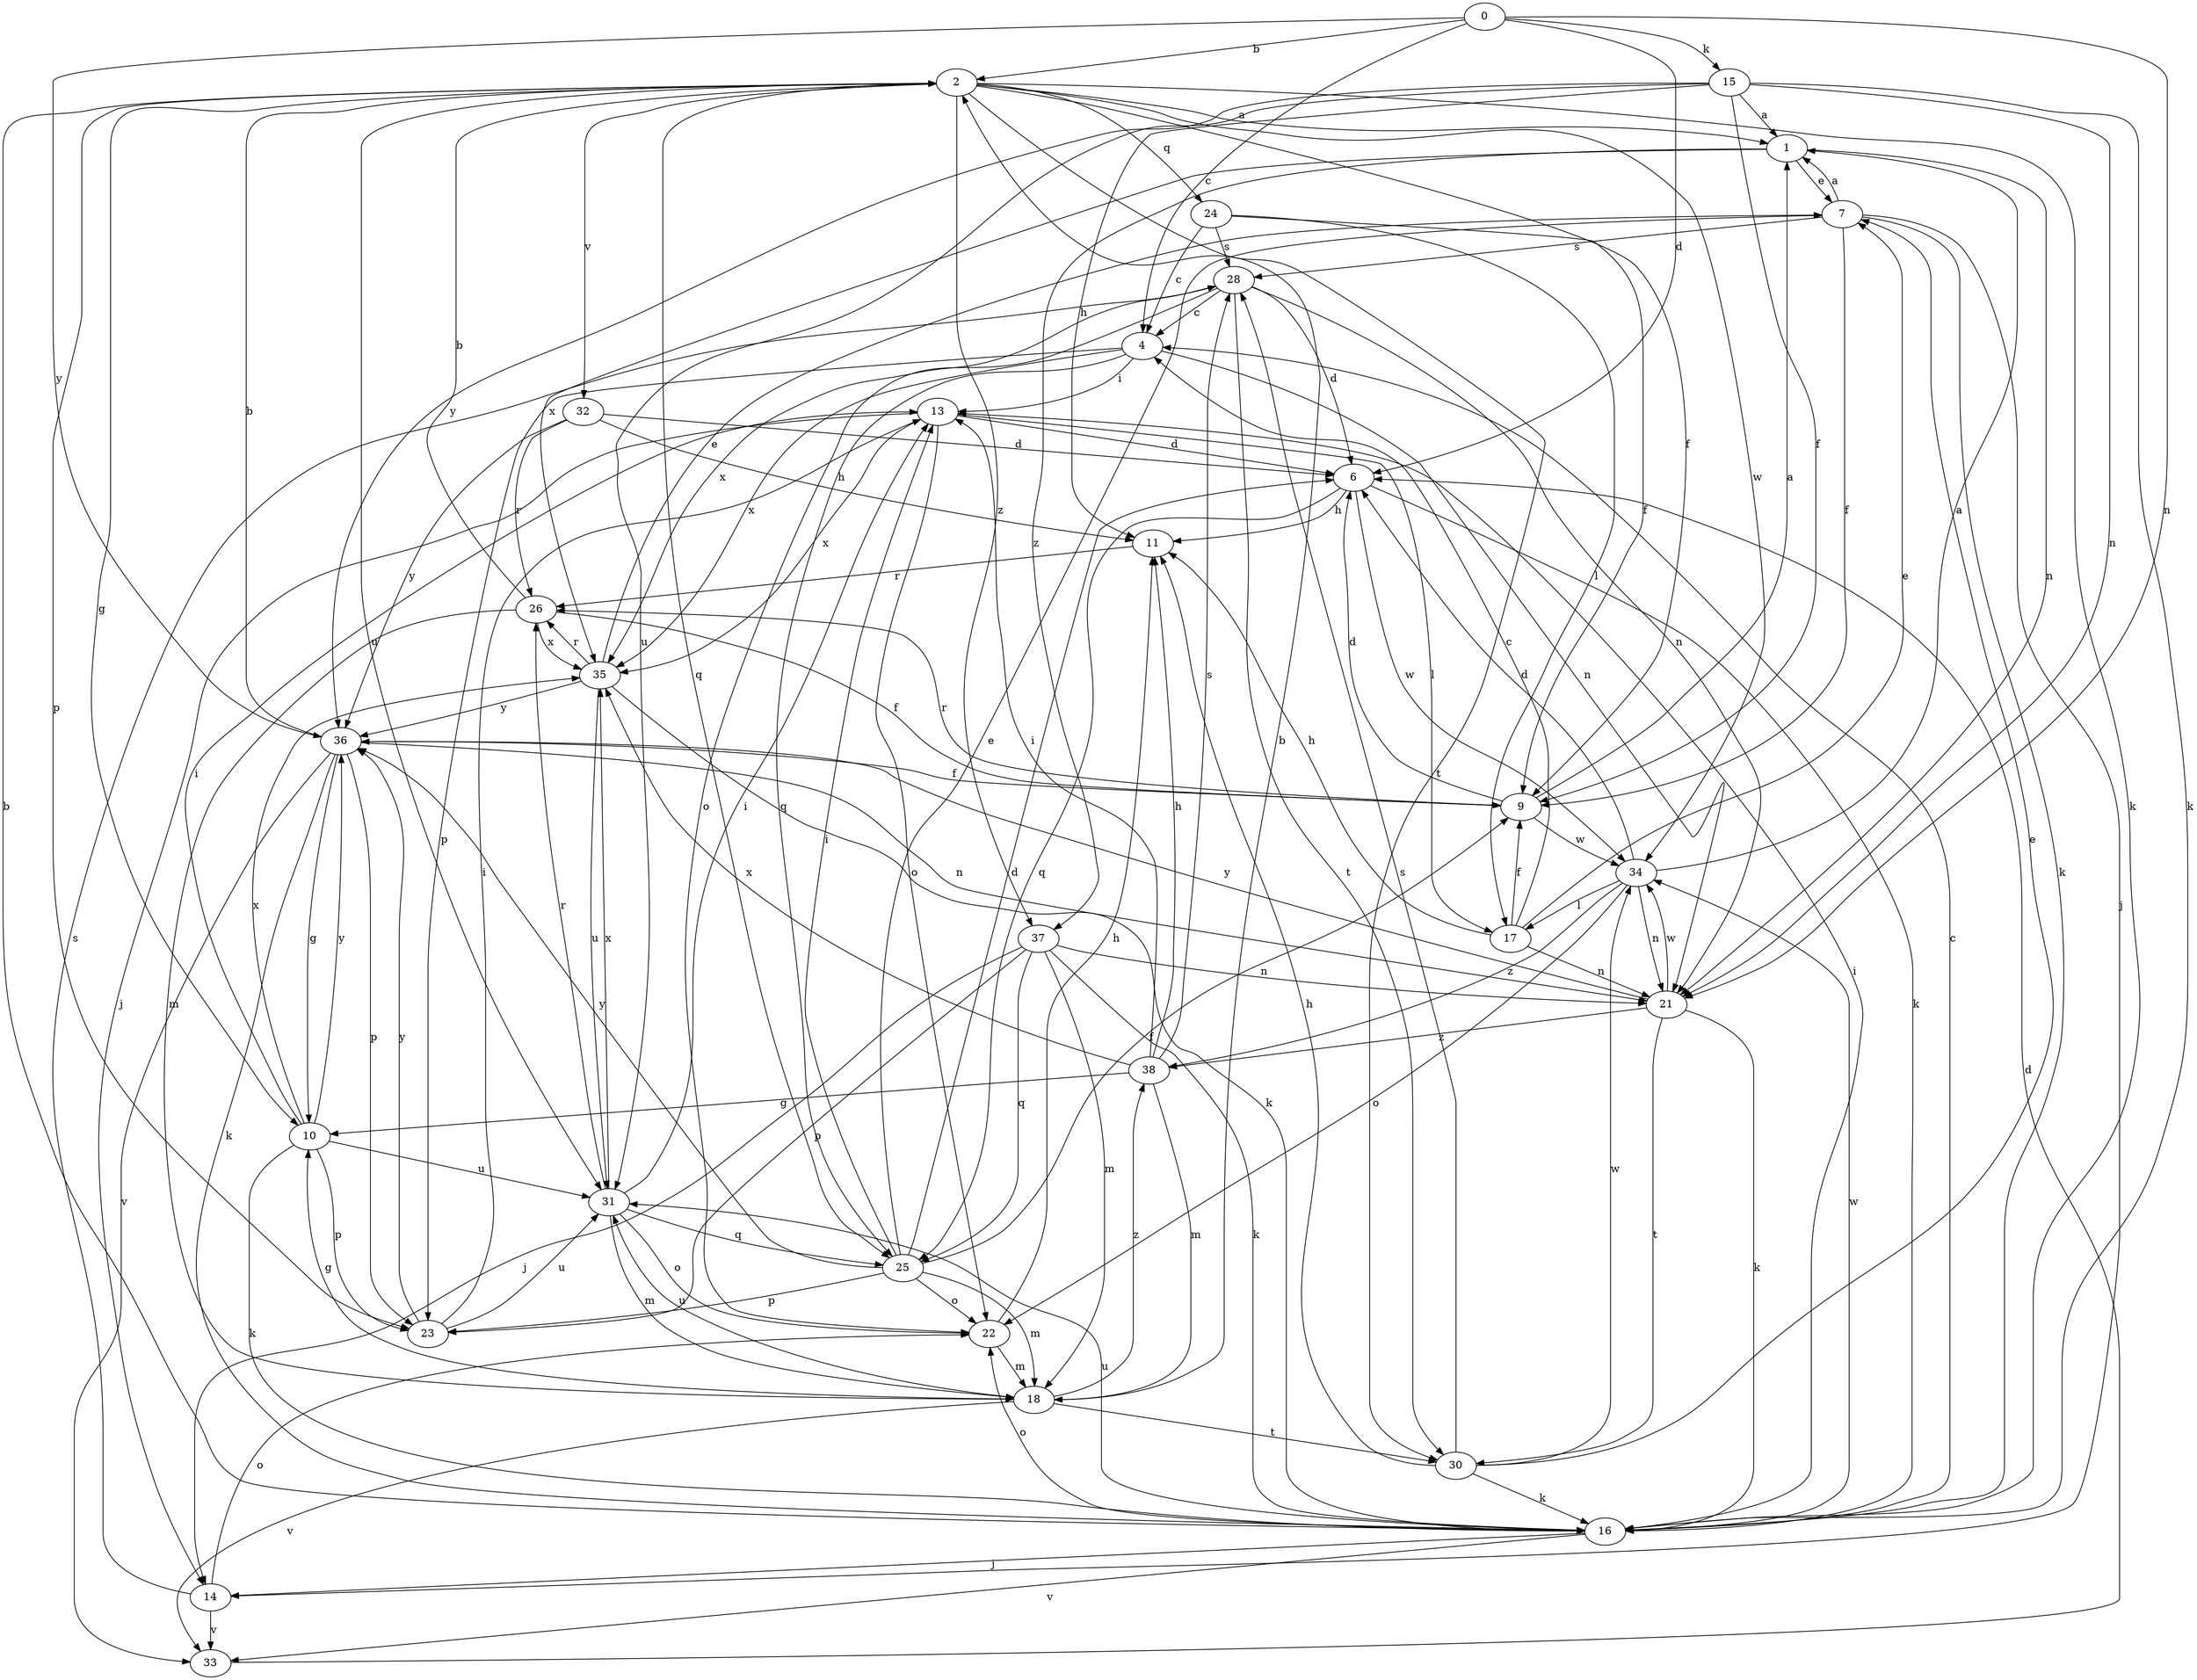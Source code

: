 strict digraph  {
0;
1;
2;
4;
6;
7;
9;
10;
11;
13;
14;
15;
16;
17;
18;
21;
22;
23;
24;
25;
26;
28;
30;
31;
32;
33;
34;
35;
36;
37;
38;
0 -> 2  [label=b];
0 -> 4  [label=c];
0 -> 6  [label=d];
0 -> 15  [label=k];
0 -> 21  [label=n];
0 -> 36  [label=y];
1 -> 7  [label=e];
1 -> 21  [label=n];
1 -> 35  [label=x];
1 -> 37  [label=z];
2 -> 1  [label=a];
2 -> 9  [label=f];
2 -> 10  [label=g];
2 -> 16  [label=k];
2 -> 23  [label=p];
2 -> 24  [label=q];
2 -> 25  [label=q];
2 -> 30  [label=t];
2 -> 31  [label=u];
2 -> 32  [label=v];
2 -> 34  [label=w];
2 -> 37  [label=z];
4 -> 13  [label=i];
4 -> 21  [label=n];
4 -> 23  [label=p];
4 -> 25  [label=q];
4 -> 35  [label=x];
6 -> 11  [label=h];
6 -> 16  [label=k];
6 -> 25  [label=q];
6 -> 34  [label=w];
7 -> 1  [label=a];
7 -> 9  [label=f];
7 -> 14  [label=j];
7 -> 16  [label=k];
7 -> 28  [label=s];
9 -> 1  [label=a];
9 -> 6  [label=d];
9 -> 26  [label=r];
9 -> 34  [label=w];
10 -> 13  [label=i];
10 -> 16  [label=k];
10 -> 23  [label=p];
10 -> 31  [label=u];
10 -> 35  [label=x];
10 -> 36  [label=y];
11 -> 26  [label=r];
13 -> 6  [label=d];
13 -> 14  [label=j];
13 -> 17  [label=l];
13 -> 22  [label=o];
13 -> 35  [label=x];
14 -> 22  [label=o];
14 -> 28  [label=s];
14 -> 33  [label=v];
15 -> 1  [label=a];
15 -> 9  [label=f];
15 -> 11  [label=h];
15 -> 16  [label=k];
15 -> 21  [label=n];
15 -> 31  [label=u];
15 -> 36  [label=y];
16 -> 2  [label=b];
16 -> 4  [label=c];
16 -> 13  [label=i];
16 -> 14  [label=j];
16 -> 22  [label=o];
16 -> 31  [label=u];
16 -> 33  [label=v];
16 -> 34  [label=w];
17 -> 4  [label=c];
17 -> 7  [label=e];
17 -> 9  [label=f];
17 -> 11  [label=h];
17 -> 21  [label=n];
18 -> 2  [label=b];
18 -> 10  [label=g];
18 -> 30  [label=t];
18 -> 31  [label=u];
18 -> 33  [label=v];
18 -> 38  [label=z];
21 -> 16  [label=k];
21 -> 30  [label=t];
21 -> 34  [label=w];
21 -> 36  [label=y];
21 -> 38  [label=z];
22 -> 11  [label=h];
22 -> 18  [label=m];
23 -> 13  [label=i];
23 -> 31  [label=u];
23 -> 36  [label=y];
24 -> 4  [label=c];
24 -> 9  [label=f];
24 -> 17  [label=l];
24 -> 28  [label=s];
25 -> 6  [label=d];
25 -> 7  [label=e];
25 -> 9  [label=f];
25 -> 13  [label=i];
25 -> 18  [label=m];
25 -> 22  [label=o];
25 -> 23  [label=p];
25 -> 36  [label=y];
26 -> 2  [label=b];
26 -> 9  [label=f];
26 -> 18  [label=m];
26 -> 35  [label=x];
28 -> 4  [label=c];
28 -> 6  [label=d];
28 -> 21  [label=n];
28 -> 22  [label=o];
28 -> 30  [label=t];
28 -> 35  [label=x];
30 -> 7  [label=e];
30 -> 11  [label=h];
30 -> 16  [label=k];
30 -> 28  [label=s];
30 -> 34  [label=w];
31 -> 13  [label=i];
31 -> 18  [label=m];
31 -> 22  [label=o];
31 -> 25  [label=q];
31 -> 26  [label=r];
31 -> 35  [label=x];
32 -> 6  [label=d];
32 -> 11  [label=h];
32 -> 26  [label=r];
32 -> 36  [label=y];
33 -> 6  [label=d];
34 -> 1  [label=a];
34 -> 6  [label=d];
34 -> 17  [label=l];
34 -> 21  [label=n];
34 -> 22  [label=o];
34 -> 38  [label=z];
35 -> 7  [label=e];
35 -> 16  [label=k];
35 -> 26  [label=r];
35 -> 31  [label=u];
35 -> 36  [label=y];
36 -> 2  [label=b];
36 -> 9  [label=f];
36 -> 10  [label=g];
36 -> 16  [label=k];
36 -> 21  [label=n];
36 -> 23  [label=p];
36 -> 33  [label=v];
37 -> 14  [label=j];
37 -> 16  [label=k];
37 -> 18  [label=m];
37 -> 21  [label=n];
37 -> 23  [label=p];
37 -> 25  [label=q];
38 -> 10  [label=g];
38 -> 11  [label=h];
38 -> 13  [label=i];
38 -> 18  [label=m];
38 -> 28  [label=s];
38 -> 35  [label=x];
}
